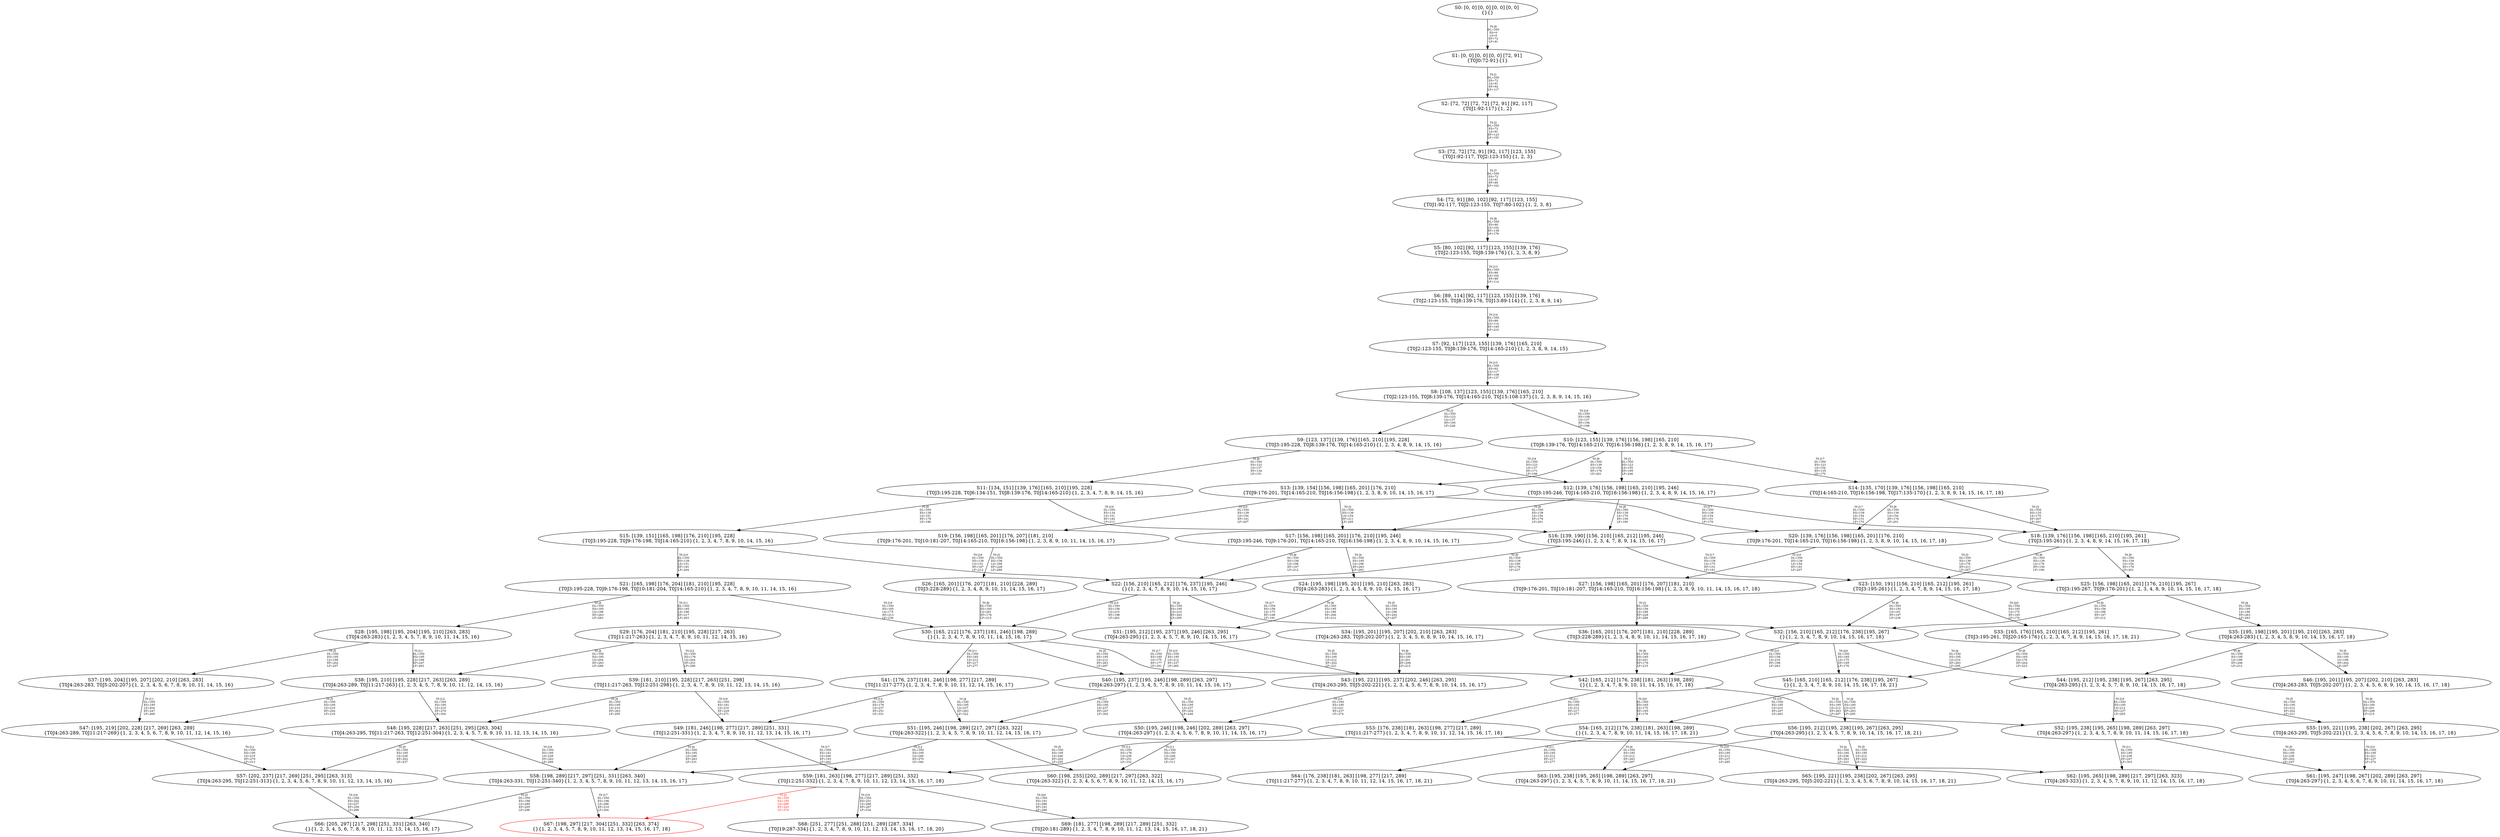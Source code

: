 digraph {
	S0[label="S0: [0, 0] [0, 0] [0, 0] [0, 0] \n{}{}"];
	S1[label="S1: [0, 0] [0, 0] [0, 0] [72, 91] \n{T0J0:72-91}{1}"];
	S2[label="S2: [72, 72] [72, 72] [72, 91] [92, 117] \n{T0J1:92-117}{1, 2}"];
	S3[label="S3: [72, 72] [72, 91] [92, 117] [123, 155] \n{T0J1:92-117, T0J2:123-155}{1, 2, 3}"];
	S4[label="S4: [72, 91] [80, 102] [92, 117] [123, 155] \n{T0J1:92-117, T0J2:123-155, T0J7:80-102}{1, 2, 3, 8}"];
	S5[label="S5: [80, 102] [92, 117] [123, 155] [139, 176] \n{T0J2:123-155, T0J8:139-176}{1, 2, 3, 8, 9}"];
	S6[label="S6: [89, 114] [92, 117] [123, 155] [139, 176] \n{T0J2:123-155, T0J8:139-176, T0J13:89-114}{1, 2, 3, 8, 9, 14}"];
	S7[label="S7: [92, 117] [123, 155] [139, 176] [165, 210] \n{T0J2:123-155, T0J8:139-176, T0J14:165-210}{1, 2, 3, 8, 9, 14, 15}"];
	S8[label="S8: [108, 137] [123, 155] [139, 176] [165, 210] \n{T0J2:123-155, T0J8:139-176, T0J14:165-210, T0J15:108-137}{1, 2, 3, 8, 9, 14, 15, 16}"];
	S9[label="S9: [123, 137] [139, 176] [165, 210] [195, 228] \n{T0J3:195-228, T0J8:139-176, T0J14:165-210}{1, 2, 3, 4, 8, 9, 14, 15, 16}"];
	S10[label="S10: [123, 155] [139, 176] [156, 198] [165, 210] \n{T0J8:139-176, T0J14:165-210, T0J16:156-198}{1, 2, 3, 8, 9, 14, 15, 16, 17}"];
	S11[label="S11: [134, 151] [139, 176] [165, 210] [195, 228] \n{T0J3:195-228, T0J6:134-151, T0J8:139-176, T0J14:165-210}{1, 2, 3, 4, 7, 8, 9, 14, 15, 16}"];
	S12[label="S12: [139, 176] [156, 198] [165, 210] [195, 246] \n{T0J3:195-246, T0J14:165-210, T0J16:156-198}{1, 2, 3, 4, 8, 9, 14, 15, 16, 17}"];
	S13[label="S13: [139, 154] [156, 198] [165, 201] [176, 210] \n{T0J9:176-201, T0J14:165-210, T0J16:156-198}{1, 2, 3, 8, 9, 10, 14, 15, 16, 17}"];
	S14[label="S14: [135, 170] [139, 176] [156, 198] [165, 210] \n{T0J14:165-210, T0J16:156-198, T0J17:135-170}{1, 2, 3, 8, 9, 14, 15, 16, 17, 18}"];
	S15[label="S15: [139, 151] [165, 198] [176, 210] [195, 228] \n{T0J3:195-228, T0J9:176-198, T0J14:165-210}{1, 2, 3, 4, 7, 8, 9, 10, 14, 15, 16}"];
	S16[label="S16: [139, 190] [156, 210] [165, 212] [195, 246] \n{T0J3:195-246}{1, 2, 3, 4, 7, 8, 9, 14, 15, 16, 17}"];
	S17[label="S17: [156, 198] [165, 201] [176, 210] [195, 246] \n{T0J3:195-246, T0J9:176-201, T0J14:165-210, T0J16:156-198}{1, 2, 3, 4, 8, 9, 10, 14, 15, 16, 17}"];
	S18[label="S18: [139, 176] [156, 198] [165, 210] [195, 261] \n{T0J3:195-261}{1, 2, 3, 4, 8, 9, 14, 15, 16, 17, 18}"];
	S19[label="S19: [156, 198] [165, 201] [176, 207] [181, 210] \n{T0J9:176-201, T0J10:181-207, T0J14:165-210, T0J16:156-198}{1, 2, 3, 8, 9, 10, 11, 14, 15, 16, 17}"];
	S20[label="S20: [139, 176] [156, 198] [165, 201] [176, 210] \n{T0J9:176-201, T0J14:165-210, T0J16:156-198}{1, 2, 3, 8, 9, 10, 14, 15, 16, 17, 18}"];
	S21[label="S21: [165, 198] [176, 204] [181, 210] [195, 228] \n{T0J3:195-228, T0J9:176-198, T0J10:181-204, T0J14:165-210}{1, 2, 3, 4, 7, 8, 9, 10, 11, 14, 15, 16}"];
	S22[label="S22: [156, 210] [165, 212] [176, 237] [195, 246] \n{}{1, 2, 3, 4, 7, 8, 9, 10, 14, 15, 16, 17}"];
	S23[label="S23: [150, 191] [156, 210] [165, 212] [195, 261] \n{T0J3:195-261}{1, 2, 3, 4, 7, 8, 9, 14, 15, 16, 17, 18}"];
	S24[label="S24: [195, 198] [195, 201] [195, 210] [263, 283] \n{T0J4:263-283}{1, 2, 3, 4, 5, 8, 9, 10, 14, 15, 16, 17}"];
	S25[label="S25: [156, 198] [165, 201] [176, 210] [195, 267] \n{T0J3:195-267, T0J9:176-201}{1, 2, 3, 4, 8, 9, 10, 14, 15, 16, 17, 18}"];
	S26[label="S26: [165, 201] [176, 207] [181, 210] [228, 289] \n{T0J3:228-289}{1, 2, 3, 4, 8, 9, 10, 11, 14, 15, 16, 17}"];
	S27[label="S27: [156, 198] [165, 201] [176, 207] [181, 210] \n{T0J9:176-201, T0J10:181-207, T0J14:165-210, T0J16:156-198}{1, 2, 3, 8, 9, 10, 11, 14, 15, 16, 17, 18}"];
	S28[label="S28: [195, 198] [195, 204] [195, 210] [263, 283] \n{T0J4:263-283}{1, 2, 3, 4, 5, 7, 8, 9, 10, 11, 14, 15, 16}"];
	S29[label="S29: [176, 204] [181, 210] [195, 228] [217, 263] \n{T0J11:217-263}{1, 2, 3, 4, 7, 8, 9, 10, 11, 12, 14, 15, 16}"];
	S30[label="S30: [165, 212] [176, 237] [181, 246] [198, 289] \n{}{1, 2, 3, 4, 7, 8, 9, 10, 11, 14, 15, 16, 17}"];
	S31[label="S31: [195, 212] [195, 237] [195, 246] [263, 295] \n{T0J4:263-295}{1, 2, 3, 4, 5, 7, 8, 9, 10, 14, 15, 16, 17}"];
	S32[label="S32: [156, 210] [165, 212] [176, 238] [195, 267] \n{}{1, 2, 3, 4, 7, 8, 9, 10, 14, 15, 16, 17, 18}"];
	S33[label="S33: [165, 176] [165, 210] [165, 212] [195, 261] \n{T0J3:195-261, T0J20:165-176}{1, 2, 3, 4, 7, 8, 9, 14, 15, 16, 17, 18, 21}"];
	S34[label="S34: [195, 201] [195, 207] [202, 210] [263, 283] \n{T0J4:263-283, T0J5:202-207}{1, 2, 3, 4, 5, 6, 8, 9, 10, 14, 15, 16, 17}"];
	S35[label="S35: [195, 198] [195, 201] [195, 210] [263, 283] \n{T0J4:263-283}{1, 2, 3, 4, 5, 8, 9, 10, 14, 15, 16, 17, 18}"];
	S36[label="S36: [165, 201] [176, 207] [181, 210] [228, 289] \n{T0J3:228-289}{1, 2, 3, 4, 8, 9, 10, 11, 14, 15, 16, 17, 18}"];
	S37[label="S37: [195, 204] [195, 207] [202, 210] [263, 283] \n{T0J4:263-283, T0J5:202-207}{1, 2, 3, 4, 5, 6, 7, 8, 9, 10, 11, 14, 15, 16}"];
	S38[label="S38: [195, 210] [195, 228] [217, 263] [263, 289] \n{T0J4:263-289, T0J11:217-263}{1, 2, 3, 4, 5, 7, 8, 9, 10, 11, 12, 14, 15, 16}"];
	S39[label="S39: [181, 210] [195, 228] [217, 263] [251, 298] \n{T0J11:217-263, T0J12:251-298}{1, 2, 3, 4, 7, 8, 9, 10, 11, 12, 13, 14, 15, 16}"];
	S40[label="S40: [195, 237] [195, 246] [198, 289] [263, 297] \n{T0J4:263-297}{1, 2, 3, 4, 5, 7, 8, 9, 10, 11, 14, 15, 16, 17}"];
	S41[label="S41: [176, 237] [181, 246] [198, 277] [217, 289] \n{T0J11:217-277}{1, 2, 3, 4, 7, 8, 9, 10, 11, 12, 14, 15, 16, 17}"];
	S42[label="S42: [165, 212] [176, 238] [181, 263] [198, 289] \n{}{1, 2, 3, 4, 7, 8, 9, 10, 11, 14, 15, 16, 17, 18}"];
	S43[label="S43: [195, 221] [195, 237] [202, 246] [263, 295] \n{T0J4:263-295, T0J5:202-221}{1, 2, 3, 4, 5, 6, 7, 8, 9, 10, 14, 15, 16, 17}"];
	S44[label="S44: [195, 212] [195, 238] [195, 267] [263, 295] \n{T0J4:263-295}{1, 2, 3, 4, 5, 7, 8, 9, 10, 14, 15, 16, 17, 18}"];
	S45[label="S45: [165, 210] [165, 212] [176, 238] [195, 267] \n{}{1, 2, 3, 4, 7, 8, 9, 10, 14, 15, 16, 17, 18, 21}"];
	S46[label="S46: [195, 201] [195, 207] [202, 210] [263, 283] \n{T0J4:263-283, T0J5:202-207}{1, 2, 3, 4, 5, 6, 8, 9, 10, 14, 15, 16, 17, 18}"];
	S47[label="S47: [195, 219] [202, 228] [217, 269] [263, 289] \n{T0J4:263-289, T0J11:217-269}{1, 2, 3, 4, 5, 6, 7, 8, 9, 10, 11, 12, 14, 15, 16}"];
	S48[label="S48: [195, 228] [217, 263] [251, 295] [263, 304] \n{T0J4:263-295, T0J11:217-263, T0J12:251-304}{1, 2, 3, 4, 5, 7, 8, 9, 10, 11, 12, 13, 14, 15, 16}"];
	S49[label="S49: [181, 246] [198, 277] [217, 289] [251, 331] \n{T0J12:251-331}{1, 2, 3, 4, 7, 8, 9, 10, 11, 12, 13, 14, 15, 16, 17}"];
	S50[label="S50: [195, 246] [198, 246] [202, 289] [263, 297] \n{T0J4:263-297}{1, 2, 3, 4, 5, 6, 7, 8, 9, 10, 11, 14, 15, 16, 17}"];
	S51[label="S51: [195, 246] [198, 289] [217, 297] [263, 322] \n{T0J4:263-322}{1, 2, 3, 4, 5, 7, 8, 9, 10, 11, 12, 14, 15, 16, 17}"];
	S52[label="S52: [195, 238] [195, 265] [198, 289] [263, 297] \n{T0J4:263-297}{1, 2, 3, 4, 5, 7, 8, 9, 10, 11, 14, 15, 16, 17, 18}"];
	S53[label="S53: [176, 238] [181, 263] [198, 277] [217, 289] \n{T0J11:217-277}{1, 2, 3, 4, 7, 8, 9, 10, 11, 12, 14, 15, 16, 17, 18}"];
	S54[label="S54: [165, 212] [176, 238] [181, 263] [198, 289] \n{}{1, 2, 3, 4, 7, 8, 9, 10, 11, 14, 15, 16, 17, 18, 21}"];
	S55[label="S55: [195, 221] [195, 238] [202, 267] [263, 295] \n{T0J4:263-295, T0J5:202-221}{1, 2, 3, 4, 5, 6, 7, 8, 9, 10, 14, 15, 16, 17, 18}"];
	S56[label="S56: [195, 212] [195, 238] [195, 267] [263, 295] \n{T0J4:263-295}{1, 2, 3, 4, 5, 7, 8, 9, 10, 14, 15, 16, 17, 18, 21}"];
	S57[label="S57: [202, 237] [217, 269] [251, 295] [263, 313] \n{T0J4:263-295, T0J12:251-313}{1, 2, 3, 4, 5, 6, 7, 8, 9, 10, 11, 12, 13, 14, 15, 16}"];
	S58[label="S58: [198, 289] [217, 297] [251, 331] [263, 340] \n{T0J4:263-331, T0J12:251-340}{1, 2, 3, 4, 5, 7, 8, 9, 10, 11, 12, 13, 14, 15, 16, 17}"];
	S59[label="S59: [181, 263] [198, 277] [217, 289] [251, 332] \n{T0J12:251-332}{1, 2, 3, 4, 7, 8, 9, 10, 11, 12, 13, 14, 15, 16, 17, 18}"];
	S60[label="S60: [198, 255] [202, 289] [217, 297] [263, 322] \n{T0J4:263-322}{1, 2, 3, 4, 5, 6, 7, 8, 9, 10, 11, 12, 14, 15, 16, 17}"];
	S61[label="S61: [195, 247] [198, 267] [202, 289] [263, 297] \n{T0J4:263-297}{1, 2, 3, 4, 5, 6, 7, 8, 9, 10, 11, 14, 15, 16, 17, 18}"];
	S62[label="S62: [195, 265] [198, 289] [217, 297] [263, 323] \n{T0J4:263-323}{1, 2, 3, 4, 5, 7, 8, 9, 10, 11, 12, 14, 15, 16, 17, 18}"];
	S63[label="S63: [195, 238] [195, 265] [198, 289] [263, 297] \n{T0J4:263-297}{1, 2, 3, 4, 5, 7, 8, 9, 10, 11, 14, 15, 16, 17, 18, 21}"];
	S64[label="S64: [176, 238] [181, 263] [198, 277] [217, 289] \n{T0J11:217-277}{1, 2, 3, 4, 7, 8, 9, 10, 11, 12, 14, 15, 16, 17, 18, 21}"];
	S65[label="S65: [195, 221] [195, 238] [202, 267] [263, 295] \n{T0J4:263-295, T0J5:202-221}{1, 2, 3, 4, 5, 6, 7, 8, 9, 10, 14, 15, 16, 17, 18, 21}"];
	S66[label="S66: [205, 297] [217, 298] [251, 331] [263, 340] \n{}{1, 2, 3, 4, 5, 6, 7, 8, 9, 10, 11, 12, 13, 14, 15, 16, 17}"];
	S67[label="S67: [198, 297] [217, 304] [251, 332] [263, 374] \n{}{1, 2, 3, 4, 5, 7, 8, 9, 10, 11, 12, 13, 14, 15, 16, 17, 18}"];
	S68[label="S68: [251, 277] [251, 288] [251, 289] [287, 334] \n{T0J19:287-334}{1, 2, 3, 4, 7, 8, 9, 10, 11, 12, 13, 14, 15, 16, 17, 18, 20}"];
	S69[label="S69: [181, 277] [198, 289] [217, 289] [251, 332] \n{T0J20:181-289}{1, 2, 3, 4, 7, 8, 9, 10, 11, 12, 13, 14, 15, 16, 17, 18, 21}"];
	S0 -> S1[label="T0 J0\nDL=350\nES=0\nLS=0\nEF=72\nLF=91",fontsize=8];
	S1 -> S2[label="T0 J1\nDL=350\nES=72\nLS=91\nEF=92\nLF=117",fontsize=8];
	S2 -> S3[label="T0 J2\nDL=350\nES=72\nLS=91\nEF=123\nLF=155",fontsize=8];
	S3 -> S4[label="T0 J7\nDL=350\nES=72\nLS=91\nEF=80\nLF=102",fontsize=8];
	S4 -> S5[label="T0 J8\nDL=350\nES=80\nLS=102\nEF=139\nLF=176",fontsize=8];
	S5 -> S6[label="T0 J13\nDL=350\nES=80\nLS=102\nEF=89\nLF=114",fontsize=8];
	S6 -> S7[label="T0 J14\nDL=350\nES=89\nLS=114\nEF=165\nLF=210",fontsize=8];
	S7 -> S8[label="T0 J15\nDL=350\nES=92\nLS=117\nEF=108\nLF=137",fontsize=8];
	S8 -> S9[label="T0 J3\nDL=350\nES=123\nLS=137\nEF=195\nLF=228",fontsize=8];
	S8 -> S10[label="T0 J16\nDL=350\nES=108\nLS=137\nEF=156\nLF=198",fontsize=8];
	S9 -> S11[label="T0 J6\nDL=350\nES=123\nLS=137\nEF=134\nLF=151",fontsize=8];
	S9 -> S12[label="T0 J16\nDL=350\nES=123\nLS=137\nEF=171\nLF=198",fontsize=8];
	S10 -> S12[label="T0 J3\nDL=350\nES=123\nLS=155\nEF=195\nLF=246",fontsize=8];
	S10 -> S13[label="T0 J9\nDL=350\nES=139\nLS=154\nEF=176\nLF=201",fontsize=8];
	S10 -> S14[label="T0 J17\nDL=350\nES=123\nLS=154\nEF=135\nLF=170",fontsize=8];
	S11 -> S15[label="T0 J9\nDL=350\nES=139\nLS=151\nEF=176\nLF=198",fontsize=8];
	S11 -> S16[label="T0 J16\nDL=350\nES=134\nLS=151\nEF=182\nLF=212",fontsize=8];
	S12 -> S16[label="T0 J6\nDL=350\nES=139\nLS=176\nEF=150\nLF=190",fontsize=8];
	S12 -> S17[label="T0 J9\nDL=350\nES=139\nLS=154\nEF=176\nLF=201",fontsize=8];
	S12 -> S18[label="T0 J17\nDL=350\nES=139\nLS=154\nEF=151\nLF=170",fontsize=8];
	S13 -> S17[label="T0 J3\nDL=350\nES=139\nLS=154\nEF=211\nLF=245",fontsize=8];
	S13 -> S19[label="T0 J10\nDL=350\nES=139\nLS=154\nEF=181\nLF=207",fontsize=8];
	S13 -> S20[label="T0 J17\nDL=350\nES=139\nLS=154\nEF=151\nLF=170",fontsize=8];
	S14 -> S18[label="T0 J3\nDL=350\nES=135\nLS=170\nEF=207\nLF=261",fontsize=8];
	S14 -> S20[label="T0 J9\nDL=350\nES=139\nLS=154\nEF=176\nLF=201",fontsize=8];
	S15 -> S21[label="T0 J10\nDL=350\nES=139\nLS=151\nEF=181\nLF=204",fontsize=8];
	S15 -> S22[label="T0 J16\nDL=350\nES=139\nLS=151\nEF=187\nLF=212",fontsize=8];
	S16 -> S22[label="T0 J9\nDL=350\nES=139\nLS=190\nEF=176\nLF=237",fontsize=8];
	S16 -> S23[label="T0 J17\nDL=350\nES=139\nLS=175\nEF=151\nLF=191",fontsize=8];
	S17 -> S24[label="T0 J4\nDL=350\nES=195\nLS=198\nEF=263\nLF=283",fontsize=8];
	S17 -> S22[label="T0 J6\nDL=350\nES=156\nLS=198\nEF=167\nLF=212",fontsize=8];
	S18 -> S23[label="T0 J6\nDL=350\nES=139\nLS=176\nEF=150\nLF=190",fontsize=8];
	S18 -> S25[label="T0 J9\nDL=350\nES=139\nLS=154\nEF=176\nLF=201",fontsize=8];
	S19 -> S26[label="T0 J3\nDL=350\nES=156\nLS=198\nEF=228\nLF=289",fontsize=8];
	S20 -> S25[label="T0 J3\nDL=350\nES=139\nLS=176\nEF=211\nLF=267",fontsize=8];
	S20 -> S27[label="T0 J10\nDL=350\nES=139\nLS=154\nEF=181\nLF=207",fontsize=8];
	S21 -> S28[label="T0 J4\nDL=350\nES=195\nLS=198\nEF=263\nLF=283",fontsize=8];
	S21 -> S29[label="T0 J11\nDL=350\nES=165\nLS=198\nEF=217\nLF=263",fontsize=8];
	S21 -> S30[label="T0 J16\nDL=350\nES=165\nLS=175\nEF=213\nLF=236",fontsize=8];
	S22 -> S31[label="T0 J4\nDL=350\nES=195\nLS=210\nEF=263\nLF=295",fontsize=8];
	S22 -> S30[label="T0 J10\nDL=350\nES=156\nLS=210\nEF=198\nLF=263",fontsize=8];
	S22 -> S32[label="T0 J17\nDL=350\nES=156\nLS=175\nEF=168\nLF=191",fontsize=8];
	S23 -> S32[label="T0 J9\nDL=350\nES=150\nLS=191\nEF=187\nLF=238",fontsize=8];
	S23 -> S33[label="T0 J20\nDL=350\nES=165\nLS=175\nEF=165\nLF=176",fontsize=8];
	S24 -> S34[label="T0 J5\nDL=350\nES=195\nLS=198\nEF=202\nLF=207",fontsize=8];
	S24 -> S31[label="T0 J6\nDL=350\nES=195\nLS=198\nEF=206\nLF=212",fontsize=8];
	S25 -> S35[label="T0 J4\nDL=350\nES=195\nLS=198\nEF=263\nLF=283",fontsize=8];
	S25 -> S32[label="T0 J6\nDL=350\nES=156\nLS=198\nEF=167\nLF=212",fontsize=8];
	S26 -> S30[label="T0 J6\nDL=350\nES=165\nLS=201\nEF=176\nLF=215",fontsize=8];
	S27 -> S36[label="T0 J3\nDL=350\nES=156\nLS=198\nEF=228\nLF=289",fontsize=8];
	S28 -> S37[label="T0 J5\nDL=350\nES=195\nLS=198\nEF=202\nLF=207",fontsize=8];
	S28 -> S38[label="T0 J11\nDL=350\nES=195\nLS=198\nEF=247\nLF=263",fontsize=8];
	S29 -> S38[label="T0 J4\nDL=350\nES=195\nLS=204\nEF=263\nLF=289",fontsize=8];
	S29 -> S39[label="T0 J12\nDL=350\nES=176\nLS=204\nEF=251\nLF=298",fontsize=8];
	S30 -> S40[label="T0 J4\nDL=350\nES=195\nLS=212\nEF=263\nLF=297",fontsize=8];
	S30 -> S41[label="T0 J11\nDL=350\nES=165\nLS=212\nEF=217\nLF=277",fontsize=8];
	S30 -> S42[label="T0 J17\nDL=350\nES=165\nLS=175\nEF=177\nLF=191",fontsize=8];
	S31 -> S43[label="T0 J5\nDL=350\nES=195\nLS=212\nEF=202\nLF=221",fontsize=8];
	S31 -> S40[label="T0 J10\nDL=350\nES=195\nLS=212\nEF=237\nLF=265",fontsize=8];
	S32 -> S44[label="T0 J4\nDL=350\nES=195\nLS=210\nEF=263\nLF=295",fontsize=8];
	S32 -> S42[label="T0 J10\nDL=350\nES=156\nLS=210\nEF=198\nLF=263",fontsize=8];
	S32 -> S45[label="T0 J20\nDL=350\nES=165\nLS=175\nEF=165\nLF=176",fontsize=8];
	S33 -> S45[label="T0 J9\nDL=350\nES=165\nLS=176\nEF=202\nLF=223",fontsize=8];
	S34 -> S43[label="T0 J6\nDL=350\nES=195\nLS=201\nEF=206\nLF=215",fontsize=8];
	S35 -> S46[label="T0 J5\nDL=350\nES=195\nLS=198\nEF=202\nLF=207",fontsize=8];
	S35 -> S44[label="T0 J6\nDL=350\nES=195\nLS=198\nEF=206\nLF=212",fontsize=8];
	S36 -> S42[label="T0 J6\nDL=350\nES=165\nLS=201\nEF=176\nLF=215",fontsize=8];
	S37 -> S47[label="T0 J11\nDL=350\nES=195\nLS=204\nEF=247\nLF=269",fontsize=8];
	S38 -> S47[label="T0 J5\nDL=350\nES=195\nLS=210\nEF=202\nLF=219",fontsize=8];
	S38 -> S48[label="T0 J12\nDL=350\nES=195\nLS=210\nEF=270\nLF=304",fontsize=8];
	S39 -> S48[label="T0 J4\nDL=350\nES=195\nLS=210\nEF=263\nLF=295",fontsize=8];
	S39 -> S49[label="T0 J16\nDL=350\nES=181\nLS=210\nEF=229\nLF=271",fontsize=8];
	S40 -> S50[label="T0 J5\nDL=350\nES=195\nLS=237\nEF=202\nLF=246",fontsize=8];
	S40 -> S51[label="T0 J11\nDL=350\nES=195\nLS=237\nEF=247\nLF=302",fontsize=8];
	S41 -> S51[label="T0 J4\nDL=350\nES=195\nLS=237\nEF=263\nLF=322",fontsize=8];
	S41 -> S49[label="T0 J12\nDL=350\nES=176\nLS=237\nEF=251\nLF=331",fontsize=8];
	S42 -> S52[label="T0 J4\nDL=350\nES=195\nLS=212\nEF=263\nLF=297",fontsize=8];
	S42 -> S53[label="T0 J11\nDL=350\nES=165\nLS=212\nEF=217\nLF=277",fontsize=8];
	S42 -> S54[label="T0 J20\nDL=350\nES=165\nLS=175\nEF=165\nLF=176",fontsize=8];
	S43 -> S50[label="T0 J10\nDL=350\nES=195\nLS=221\nEF=237\nLF=274",fontsize=8];
	S44 -> S55[label="T0 J5\nDL=350\nES=195\nLS=212\nEF=202\nLF=221",fontsize=8];
	S44 -> S52[label="T0 J10\nDL=350\nES=195\nLS=212\nEF=237\nLF=265",fontsize=8];
	S45 -> S56[label="T0 J4\nDL=350\nES=195\nLS=210\nEF=263\nLF=295",fontsize=8];
	S45 -> S54[label="T0 J10\nDL=350\nES=165\nLS=210\nEF=207\nLF=263",fontsize=8];
	S46 -> S55[label="T0 J6\nDL=350\nES=195\nLS=201\nEF=206\nLF=215",fontsize=8];
	S47 -> S57[label="T0 J12\nDL=350\nES=195\nLS=219\nEF=270\nLF=313",fontsize=8];
	S48 -> S57[label="T0 J5\nDL=350\nES=195\nLS=228\nEF=202\nLF=237",fontsize=8];
	S48 -> S58[label="T0 J16\nDL=350\nES=195\nLS=228\nEF=243\nLF=289",fontsize=8];
	S49 -> S58[label="T0 J4\nDL=350\nES=195\nLS=246\nEF=263\nLF=331",fontsize=8];
	S49 -> S59[label="T0 J17\nDL=350\nES=181\nLS=246\nEF=193\nLF=262",fontsize=8];
	S50 -> S60[label="T0 J11\nDL=350\nES=195\nLS=246\nEF=247\nLF=311",fontsize=8];
	S51 -> S60[label="T0 J5\nDL=350\nES=195\nLS=246\nEF=202\nLF=255",fontsize=8];
	S51 -> S58[label="T0 J12\nDL=350\nES=195\nLS=246\nEF=270\nLF=340",fontsize=8];
	S52 -> S61[label="T0 J5\nDL=350\nES=195\nLS=238\nEF=202\nLF=247",fontsize=8];
	S52 -> S62[label="T0 J11\nDL=350\nES=195\nLS=238\nEF=247\nLF=303",fontsize=8];
	S53 -> S62[label="T0 J4\nDL=350\nES=195\nLS=238\nEF=263\nLF=323",fontsize=8];
	S53 -> S59[label="T0 J12\nDL=350\nES=176\nLS=238\nEF=251\nLF=332",fontsize=8];
	S54 -> S63[label="T0 J4\nDL=350\nES=195\nLS=212\nEF=263\nLF=297",fontsize=8];
	S54 -> S64[label="T0 J11\nDL=350\nES=165\nLS=212\nEF=217\nLF=277",fontsize=8];
	S55 -> S61[label="T0 J10\nDL=350\nES=195\nLS=221\nEF=237\nLF=274",fontsize=8];
	S56 -> S65[label="T0 J5\nDL=350\nES=195\nLS=212\nEF=202\nLF=221",fontsize=8];
	S56 -> S63[label="T0 J10\nDL=350\nES=195\nLS=212\nEF=237\nLF=265",fontsize=8];
	S57 -> S66[label="T0 J16\nDL=350\nES=202\nLS=237\nEF=250\nLF=298",fontsize=8];
	S58 -> S66[label="T0 J5\nDL=350\nES=198\nLS=289\nEF=205\nLF=298",fontsize=8];
	S58 -> S67[label="T0 J17\nDL=350\nES=198\nLS=288\nEF=210\nLF=304",fontsize=8];
	S59 -> S67[label="T0 J4\nDL=350\nES=195\nLS=289\nEF=263\nLF=374",color=Red,fontcolor=Red,fontsize=8];
S67[color=Red];
	S59 -> S68[label="T0 J19\nDL=350\nES=251\nLS=288\nEF=287\nLF=334",fontsize=8];
	S59 -> S69[label="T0 J20\nDL=350\nES=181\nLS=288\nEF=181\nLF=289",fontsize=8];
}
